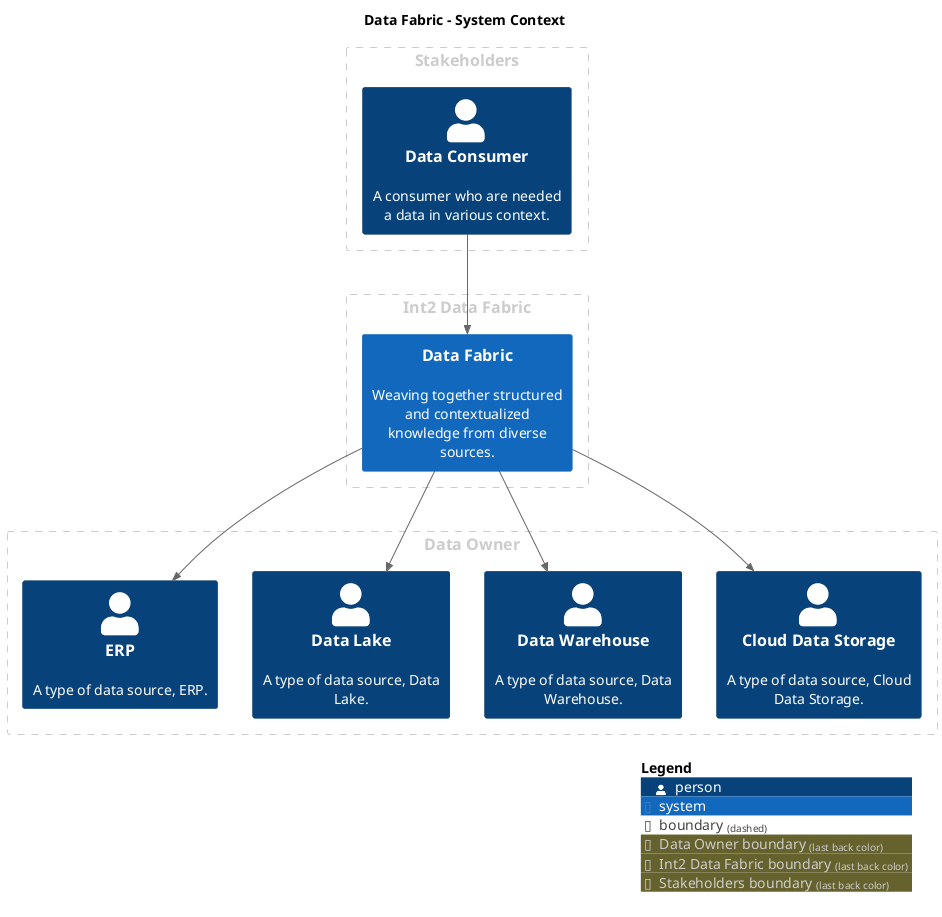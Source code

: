 @startuml
set separator none
title Data Fabric - System Context

top to bottom direction

!include <C4/C4>
!include <C4/C4_Context>

AddBoundaryTag("Data Owner", $borderColor="#cccccc", $fontColor="#cccccc")
Boundary(group_1, "Data Owner", $tags="Data Owner") {
  Person(ERP, "ERP", $descr="A type of data source, ERP.", $tags="", $link="")
  Person(DataLake, "Data Lake", $descr="A type of data source, Data Lake.", $tags="", $link="")
  Person(DataWarehouse, "Data Warehouse", $descr="A type of data source, Data Warehouse.", $tags="", $link="")
  Person(CloudDataStorage, "Cloud Data Storage", $descr="A type of data source, Cloud Data Storage.", $tags="", $link="")
}

AddBoundaryTag("Int2 Data Fabric", $borderColor="#cccccc", $fontColor="#cccccc")
Boundary(group_2, "Int2 Data Fabric", $tags="Int2 Data Fabric") {
  System(DataFabric, "Data Fabric", $descr="Weaving together structured and contextualized knowledge from diverse sources.", $tags="", $link="")
}

AddBoundaryTag("Stakeholders", $borderColor="#cccccc", $fontColor="#cccccc")
Boundary(group_3, "Stakeholders", $tags="Stakeholders") {
  Person(DataConsumer, "Data Consumer", $descr="A consumer who are needed a data in various context.", $tags="", $link="")
}


Rel_D(DataConsumer, DataFabric, "", $techn="", $tags="", $link="")
Rel_D(DataFabric, ERP, "", $techn="", $tags="", $link="")
Rel_D(DataFabric, DataLake, "", $techn="", $tags="", $link="")
Rel_D(DataFabric, DataWarehouse, "", $techn="", $tags="", $link="")
Rel_D(DataFabric, CloudDataStorage, "", $techn="", $tags="", $link="")

SHOW_LEGEND(true)
@enduml